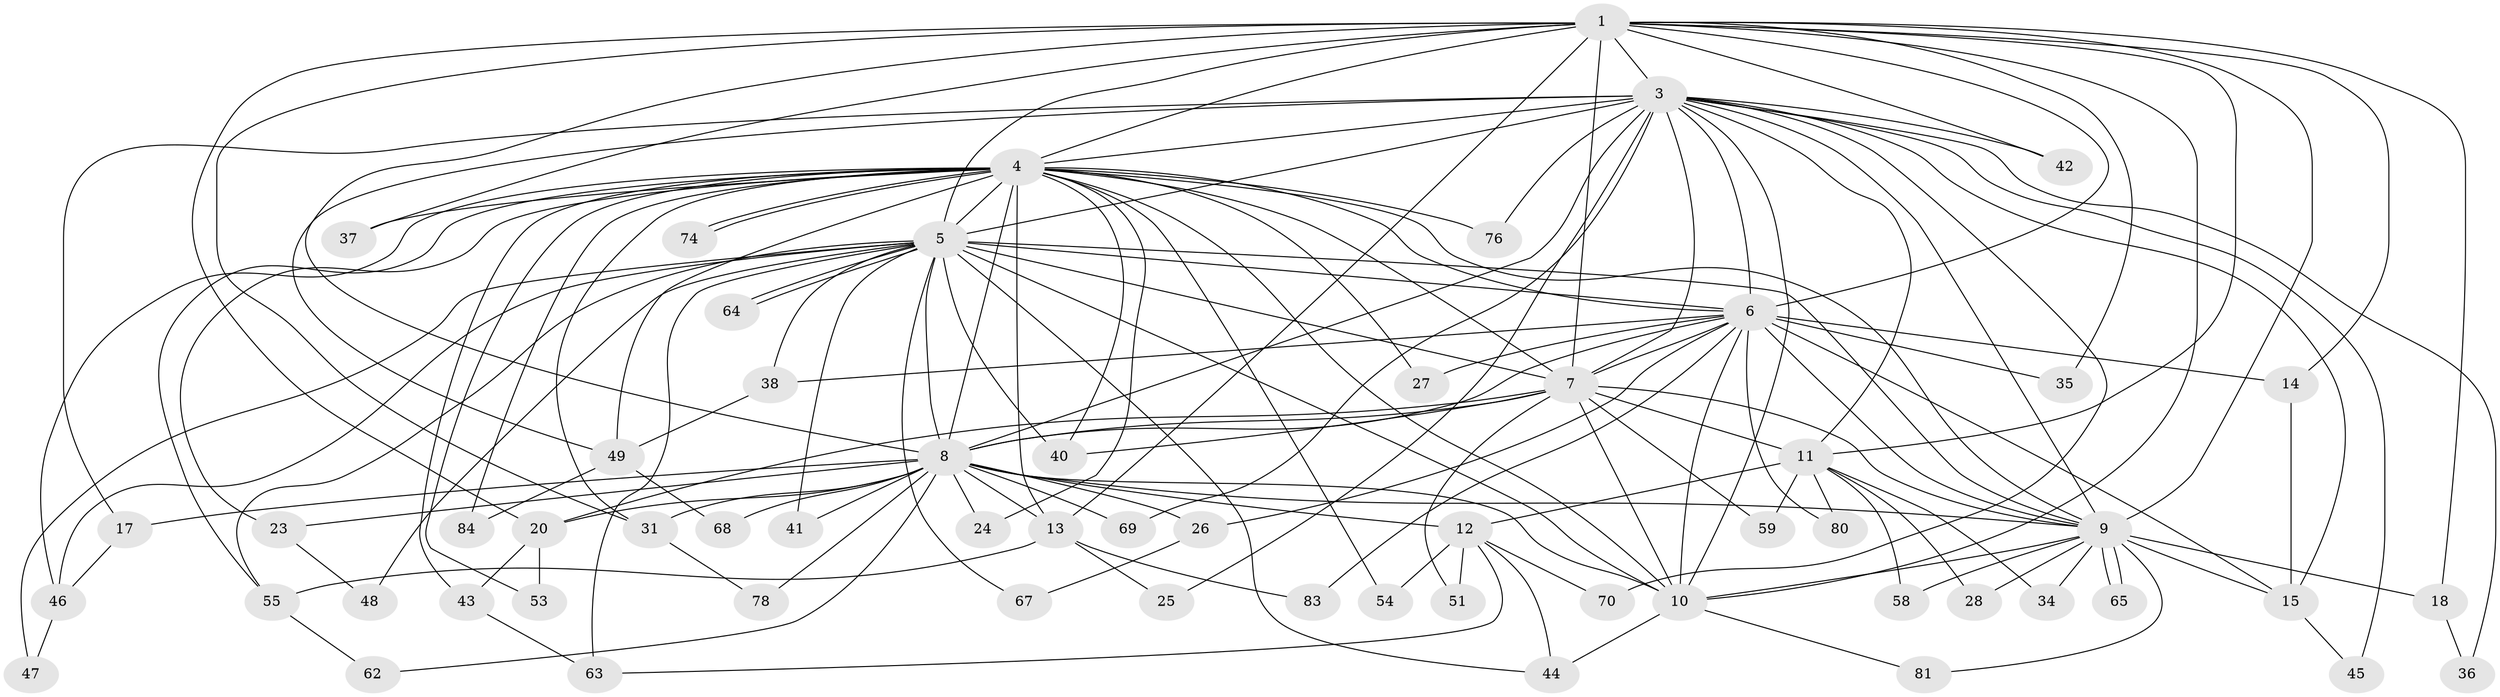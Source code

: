 // original degree distribution, {15: 0.023809523809523808, 13: 0.011904761904761904, 23: 0.011904761904761904, 26: 0.011904761904761904, 20: 0.011904761904761904, 21: 0.011904761904761904, 27: 0.011904761904761904, 18: 0.011904761904761904, 12: 0.011904761904761904, 9: 0.011904761904761904, 6: 0.011904761904761904, 5: 0.047619047619047616, 3: 0.15476190476190477, 2: 0.5833333333333334, 4: 0.07142857142857142}
// Generated by graph-tools (version 1.1) at 2025/41/03/06/25 10:41:39]
// undirected, 60 vertices, 150 edges
graph export_dot {
graph [start="1"]
  node [color=gray90,style=filled];
  1 [super="+2"];
  3 [super="+33"];
  4 [super="+22"];
  5 [super="+30"];
  6 [super="+61"];
  7 [super="+32"];
  8 [super="+21"];
  9 [super="+52"];
  10 [super="+72"];
  11 [super="+16"];
  12 [super="+19"];
  13 [super="+29"];
  14 [super="+57"];
  15 [super="+71"];
  17 [super="+60"];
  18;
  20 [super="+82"];
  23 [super="+39"];
  24;
  25;
  26;
  27;
  28;
  31 [super="+66"];
  34;
  35;
  36;
  37;
  38;
  40 [super="+77"];
  41;
  42;
  43;
  44 [super="+79"];
  45;
  46 [super="+50"];
  47;
  48;
  49 [super="+75"];
  51;
  53;
  54;
  55 [super="+56"];
  58;
  59;
  62;
  63 [super="+73"];
  64;
  65;
  67;
  68;
  69;
  70;
  74;
  76;
  78;
  80;
  81;
  83;
  84;
  1 -- 3 [weight=2];
  1 -- 4 [weight=2];
  1 -- 5 [weight=2];
  1 -- 6 [weight=2];
  1 -- 7 [weight=2];
  1 -- 8 [weight=3];
  1 -- 9 [weight=2];
  1 -- 10 [weight=2];
  1 -- 11;
  1 -- 18;
  1 -- 20;
  1 -- 31;
  1 -- 42;
  1 -- 35;
  1 -- 37;
  1 -- 14;
  1 -- 13;
  3 -- 4;
  3 -- 5;
  3 -- 6;
  3 -- 7;
  3 -- 8;
  3 -- 9;
  3 -- 10;
  3 -- 11;
  3 -- 17 [weight=2];
  3 -- 25;
  3 -- 36;
  3 -- 42;
  3 -- 45;
  3 -- 49;
  3 -- 69;
  3 -- 70;
  3 -- 76;
  3 -- 15;
  4 -- 5;
  4 -- 6;
  4 -- 7;
  4 -- 8 [weight=2];
  4 -- 9;
  4 -- 10;
  4 -- 13;
  4 -- 24;
  4 -- 27;
  4 -- 31;
  4 -- 37;
  4 -- 40;
  4 -- 43;
  4 -- 46;
  4 -- 49;
  4 -- 53;
  4 -- 54;
  4 -- 74;
  4 -- 74;
  4 -- 76;
  4 -- 84;
  4 -- 23;
  4 -- 55;
  5 -- 6 [weight=2];
  5 -- 7;
  5 -- 8;
  5 -- 9 [weight=2];
  5 -- 10;
  5 -- 38;
  5 -- 47;
  5 -- 48;
  5 -- 64;
  5 -- 64;
  5 -- 67;
  5 -- 55;
  5 -- 41;
  5 -- 44;
  5 -- 46;
  5 -- 63;
  5 -- 40;
  6 -- 7 [weight=2];
  6 -- 8;
  6 -- 9;
  6 -- 10;
  6 -- 14;
  6 -- 15;
  6 -- 26;
  6 -- 27;
  6 -- 35;
  6 -- 38;
  6 -- 80;
  6 -- 83;
  7 -- 8;
  7 -- 9;
  7 -- 10;
  7 -- 20;
  7 -- 40;
  7 -- 51;
  7 -- 59;
  7 -- 11;
  8 -- 9;
  8 -- 10 [weight=2];
  8 -- 12 [weight=2];
  8 -- 13;
  8 -- 17;
  8 -- 23 [weight=2];
  8 -- 24;
  8 -- 26;
  8 -- 41;
  8 -- 62;
  8 -- 68;
  8 -- 69;
  8 -- 78;
  8 -- 31;
  8 -- 20;
  9 -- 10;
  9 -- 15;
  9 -- 18;
  9 -- 28;
  9 -- 34;
  9 -- 58;
  9 -- 65;
  9 -- 65;
  9 -- 81;
  10 -- 44;
  10 -- 81;
  11 -- 12;
  11 -- 28;
  11 -- 34;
  11 -- 58;
  11 -- 59;
  11 -- 80;
  12 -- 54;
  12 -- 63;
  12 -- 70;
  12 -- 51;
  12 -- 44;
  13 -- 25;
  13 -- 83;
  13 -- 55;
  14 -- 15;
  15 -- 45;
  17 -- 46;
  18 -- 36;
  20 -- 43;
  20 -- 53;
  23 -- 48;
  26 -- 67;
  31 -- 78;
  38 -- 49;
  43 -- 63;
  46 -- 47;
  49 -- 68;
  49 -- 84;
  55 -- 62;
}
